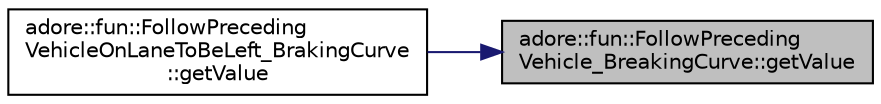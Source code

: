 digraph "adore::fun::FollowPrecedingVehicle_BreakingCurve::getValue"
{
 // LATEX_PDF_SIZE
  edge [fontname="Helvetica",fontsize="10",labelfontname="Helvetica",labelfontsize="10"];
  node [fontname="Helvetica",fontsize="10",shape=record];
  rankdir="RL";
  Node1 [label="adore::fun::FollowPreceding\lVehicle_BreakingCurve::getValue",height=0.2,width=0.4,color="black", fillcolor="grey75", style="filled", fontcolor="black",tooltip=" "];
  Node1 -> Node2 [dir="back",color="midnightblue",fontsize="10",style="solid",fontname="Helvetica"];
  Node2 [label="adore::fun::FollowPreceding\lVehicleOnLaneToBeLeft_BrakingCurve\l::getValue",height=0.2,width=0.4,color="black", fillcolor="white", style="filled",URL="$classadore_1_1fun_1_1FollowPrecedingVehicleOnLaneToBeLeft__BrakingCurve.html#ad476f6086d29fa74d207a1b345a172c0",tooltip=" "];
}
